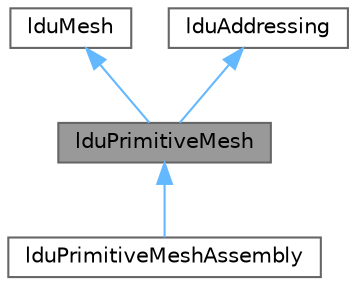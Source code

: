 digraph "lduPrimitiveMesh"
{
 // LATEX_PDF_SIZE
  bgcolor="transparent";
  edge [fontname=Helvetica,fontsize=10,labelfontname=Helvetica,labelfontsize=10];
  node [fontname=Helvetica,fontsize=10,shape=box,height=0.2,width=0.4];
  Node1 [id="Node000001",label="lduPrimitiveMesh",height=0.2,width=0.4,color="gray40", fillcolor="grey60", style="filled", fontcolor="black",tooltip="Simplest concrete lduMesh that stores the addressing needed by lduMatrix."];
  Node2 -> Node1 [id="edge1_Node000001_Node000002",dir="back",color="steelblue1",style="solid",tooltip=" "];
  Node2 [id="Node000002",label="lduMesh",height=0.2,width=0.4,color="gray40", fillcolor="white", style="filled",URL="$classFoam_1_1lduMesh.html",tooltip="Abstract base class for meshes which provide LDU addressing for the construction of lduMatrix and LDU..."];
  Node3 -> Node1 [id="edge2_Node000001_Node000003",dir="back",color="steelblue1",style="solid",tooltip=" "];
  Node3 [id="Node000003",label="lduAddressing",height=0.2,width=0.4,color="gray40", fillcolor="white", style="filled",URL="$classFoam_1_1lduAddressing.html",tooltip="The class contains the addressing required by the lduMatrix: upper, lower and losort."];
  Node1 -> Node4 [id="edge3_Node000001_Node000004",dir="back",color="steelblue1",style="solid",tooltip=" "];
  Node4 [id="Node000004",label="lduPrimitiveMeshAssembly",height=0.2,width=0.4,color="gray40", fillcolor="white", style="filled",URL="$classFoam_1_1lduPrimitiveMeshAssembly.html",tooltip="An assembly of lduMatrix that is specific inter-region coupling through mapped patches."];
}

